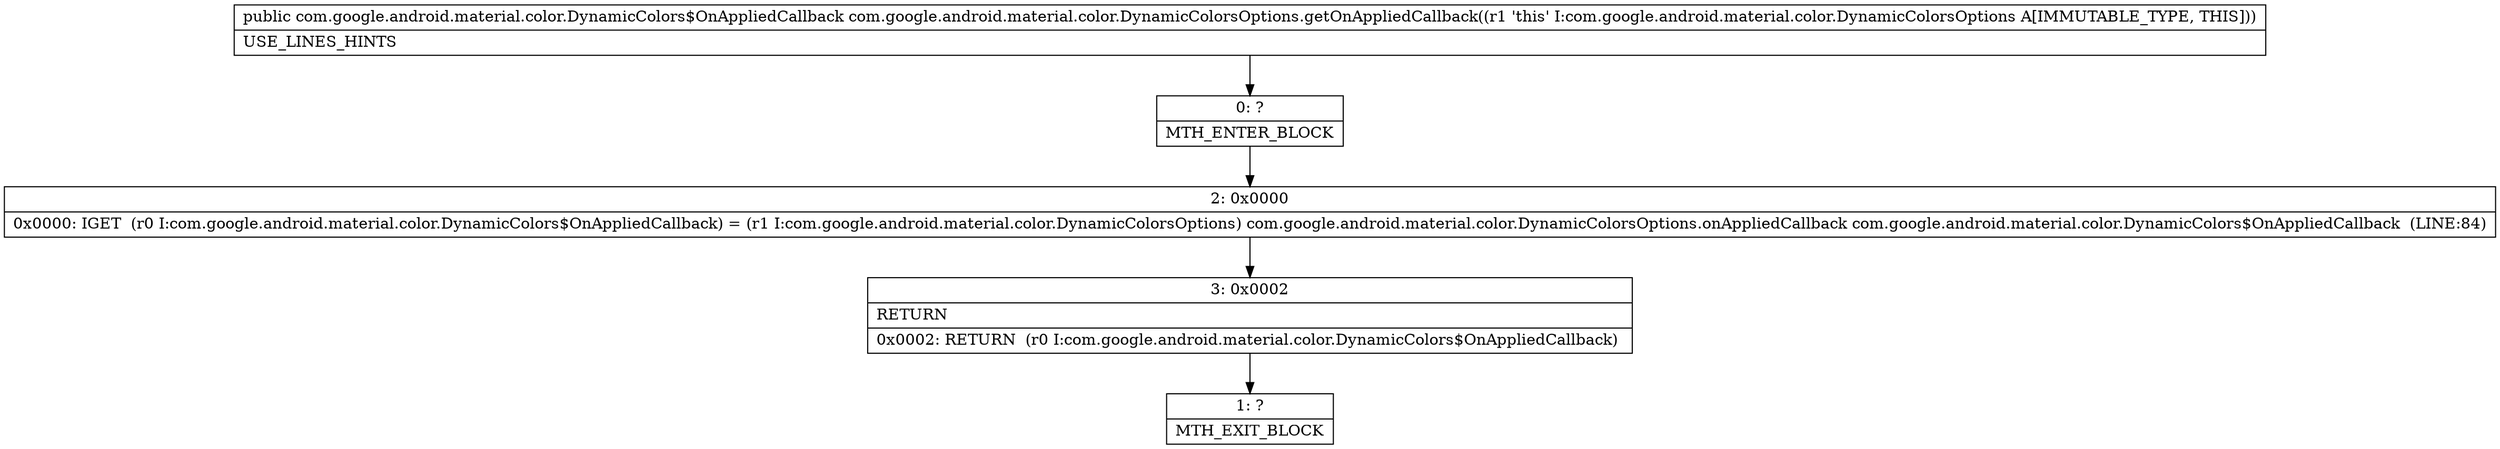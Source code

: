digraph "CFG forcom.google.android.material.color.DynamicColorsOptions.getOnAppliedCallback()Lcom\/google\/android\/material\/color\/DynamicColors$OnAppliedCallback;" {
Node_0 [shape=record,label="{0\:\ ?|MTH_ENTER_BLOCK\l}"];
Node_2 [shape=record,label="{2\:\ 0x0000|0x0000: IGET  (r0 I:com.google.android.material.color.DynamicColors$OnAppliedCallback) = (r1 I:com.google.android.material.color.DynamicColorsOptions) com.google.android.material.color.DynamicColorsOptions.onAppliedCallback com.google.android.material.color.DynamicColors$OnAppliedCallback  (LINE:84)\l}"];
Node_3 [shape=record,label="{3\:\ 0x0002|RETURN\l|0x0002: RETURN  (r0 I:com.google.android.material.color.DynamicColors$OnAppliedCallback) \l}"];
Node_1 [shape=record,label="{1\:\ ?|MTH_EXIT_BLOCK\l}"];
MethodNode[shape=record,label="{public com.google.android.material.color.DynamicColors$OnAppliedCallback com.google.android.material.color.DynamicColorsOptions.getOnAppliedCallback((r1 'this' I:com.google.android.material.color.DynamicColorsOptions A[IMMUTABLE_TYPE, THIS]))  | USE_LINES_HINTS\l}"];
MethodNode -> Node_0;Node_0 -> Node_2;
Node_2 -> Node_3;
Node_3 -> Node_1;
}

